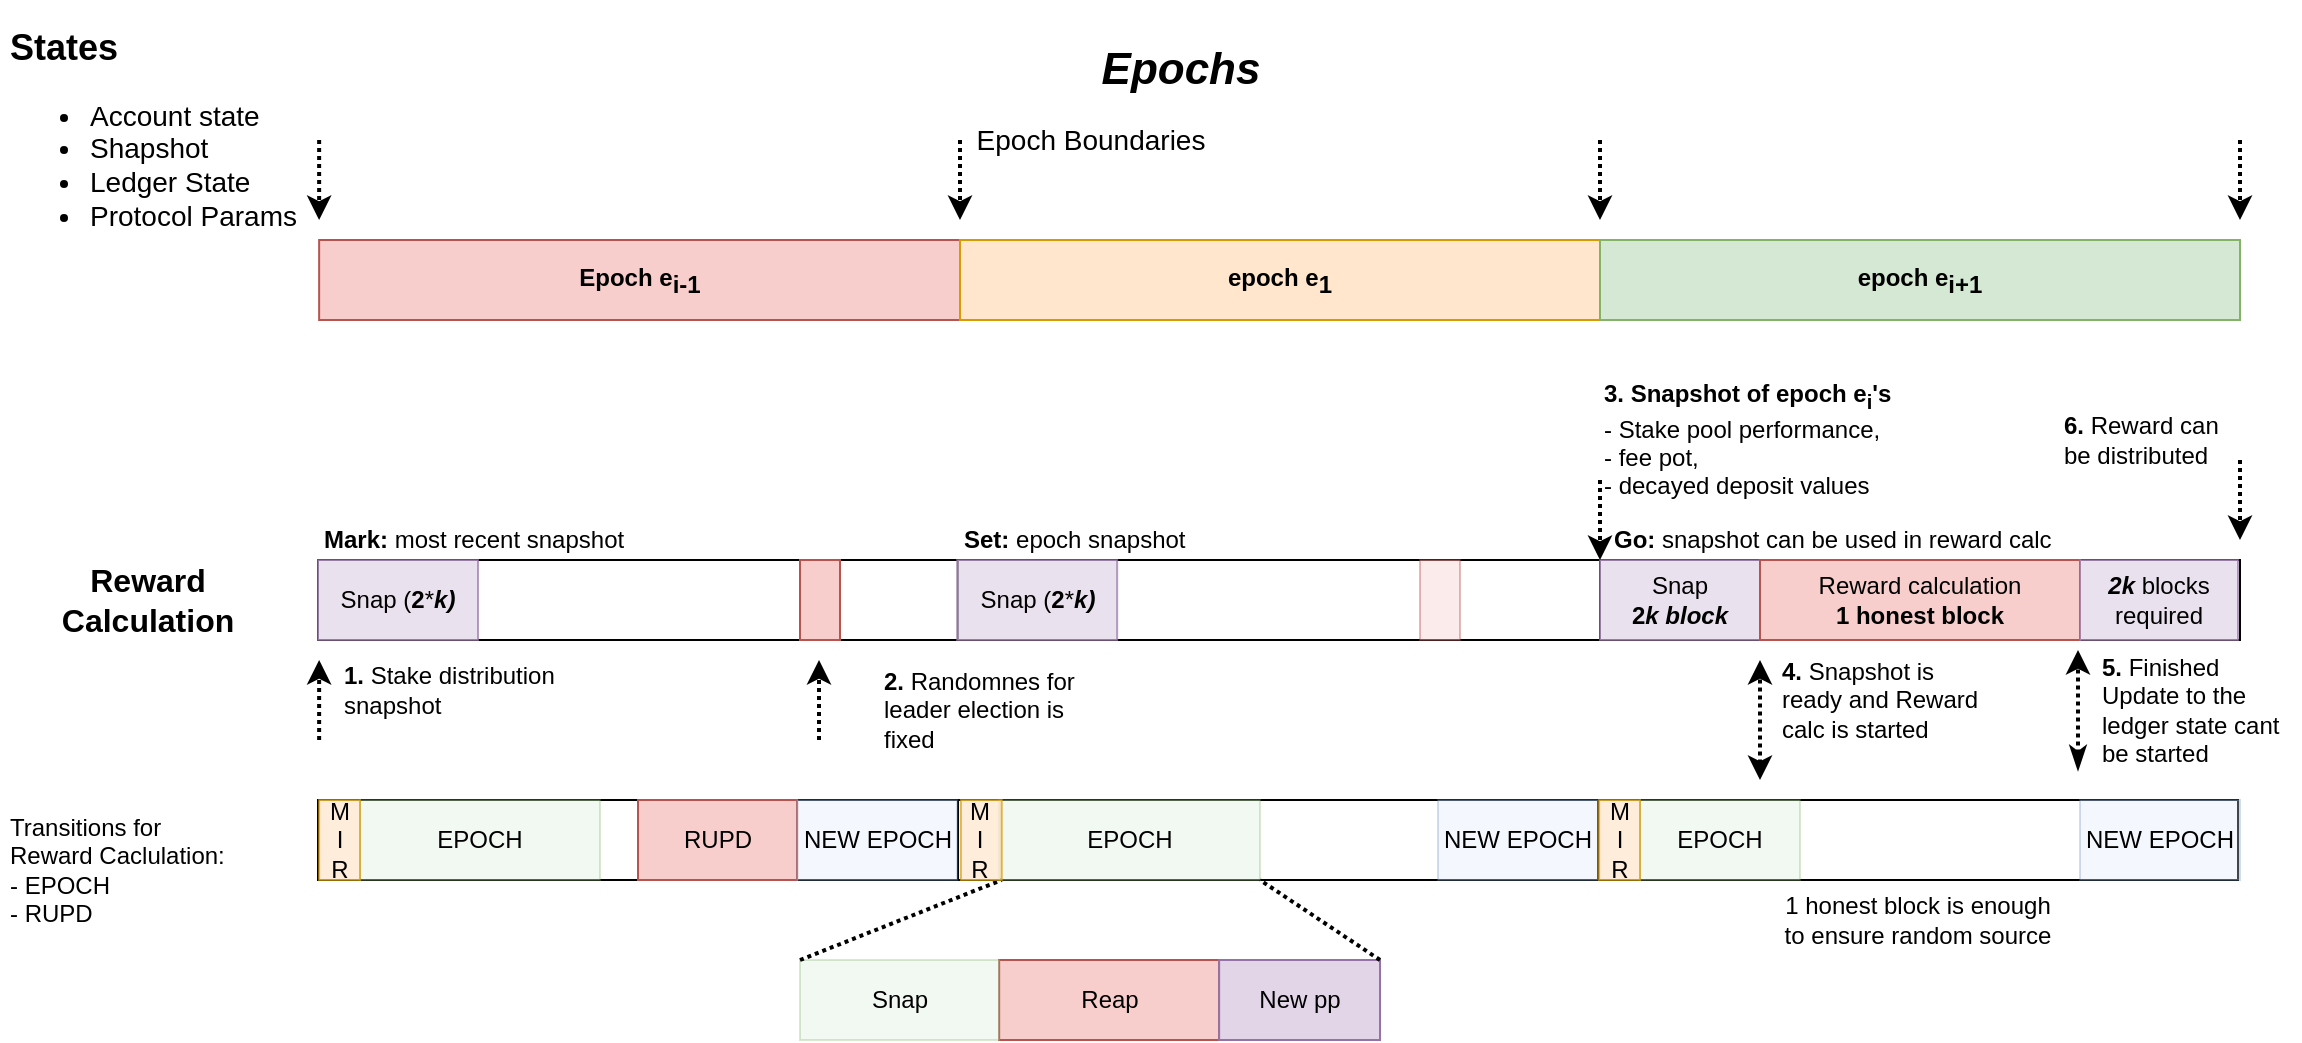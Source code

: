 <mxfile version="13.2.4" type="github">
  <diagram id="DhZqUfJ76sKSV6iJou7Q" name="Page-1">
    <mxGraphModel dx="1181" dy="660" grid="1" gridSize="10" guides="1" tooltips="1" connect="1" arrows="1" fold="1" page="1" pageScale="1" pageWidth="1169" pageHeight="827" math="0" shadow="0">
      <root>
        <mxCell id="0" />
        <mxCell id="1" parent="0" />
        <mxCell id="9JOyqpBVN2uxr1GvDzql-64" value="" style="rounded=0;whiteSpace=wrap;html=1;" vertex="1" parent="1">
          <mxGeometry x="799" y="400" width="320" height="40" as="geometry" />
        </mxCell>
        <mxCell id="9JOyqpBVN2uxr1GvDzql-66" value="" style="rounded=0;whiteSpace=wrap;html=1;" vertex="1" parent="1">
          <mxGeometry x="159" y="400" width="320" height="40" as="geometry" />
        </mxCell>
        <mxCell id="9JOyqpBVN2uxr1GvDzql-68" value="" style="rounded=0;whiteSpace=wrap;html=1;" vertex="1" parent="1">
          <mxGeometry x="479" y="400" width="320" height="40" as="geometry" />
        </mxCell>
        <mxCell id="9JOyqpBVN2uxr1GvDzql-1" value="&lt;span style=&quot;font-weight: 700&quot;&gt;Epoch e&lt;/span&gt;&lt;sub style=&quot;font-weight: 700 ; font-size: 12px&quot;&gt;i-1&lt;/sub&gt;" style="rounded=0;whiteSpace=wrap;html=1;fillColor=#f8cecc;strokeColor=#b85450;" vertex="1" parent="1">
          <mxGeometry x="159.57" y="120" width="320.43" height="40" as="geometry" />
        </mxCell>
        <mxCell id="9JOyqpBVN2uxr1GvDzql-2" value="&lt;span style=&quot;font-weight: 700&quot;&gt;epoch e&lt;/span&gt;&lt;sub style=&quot;font-weight: 700 ; font-size: 12px&quot;&gt;1&lt;/sub&gt;" style="rounded=0;whiteSpace=wrap;html=1;fillColor=#ffe6cc;strokeColor=#d79b00;" vertex="1" parent="1">
          <mxGeometry x="480" y="120" width="320" height="40" as="geometry" />
        </mxCell>
        <mxCell id="9JOyqpBVN2uxr1GvDzql-4" value="&lt;span style=&quot;font-weight: 700&quot;&gt;epoch e&lt;/span&gt;&lt;sub style=&quot;font-weight: 700 ; font-size: 12px&quot;&gt;i+1&lt;/sub&gt;" style="rounded=0;whiteSpace=wrap;html=1;fillColor=#d5e8d4;strokeColor=#82b366;" vertex="1" parent="1">
          <mxGeometry x="800" y="120" width="320" height="40" as="geometry" />
        </mxCell>
        <mxCell id="9JOyqpBVN2uxr1GvDzql-5" value="Epochs" style="text;html=1;align=center;verticalAlign=middle;resizable=0;points=[];autosize=1;fontSize=22;fontStyle=3" vertex="1" parent="1">
          <mxGeometry x="545" y="20" width="90" height="30" as="geometry" />
        </mxCell>
        <mxCell id="9JOyqpBVN2uxr1GvDzql-10" value="" style="rounded=0;whiteSpace=wrap;html=1;" vertex="1" parent="1">
          <mxGeometry x="800" y="280" width="320" height="40" as="geometry" />
        </mxCell>
        <mxCell id="9JOyqpBVN2uxr1GvDzql-11" value="" style="endArrow=classic;html=1;fontSize=17;strokeWidth=2;dashed=1;dashPattern=1 1;" edge="1" parent="1">
          <mxGeometry width="50" height="50" relative="1" as="geometry">
            <mxPoint x="159.57" y="70" as="sourcePoint" />
            <mxPoint x="159.57" y="110" as="targetPoint" />
          </mxGeometry>
        </mxCell>
        <mxCell id="9JOyqpBVN2uxr1GvDzql-15" value="Epoch Boundaries" style="text;html=1;align=center;verticalAlign=middle;resizable=0;points=[];autosize=1;fontSize=14;" vertex="1" parent="1">
          <mxGeometry x="480" y="60" width="130" height="20" as="geometry" />
        </mxCell>
        <mxCell id="9JOyqpBVN2uxr1GvDzql-42" value="Reap" style="rounded=0;whiteSpace=wrap;html=1;fillColor=#f8cecc;strokeColor=#b85450;" vertex="1" parent="1">
          <mxGeometry x="499.57" y="480" width="110" height="40" as="geometry" />
        </mxCell>
        <mxCell id="9JOyqpBVN2uxr1GvDzql-47" value="" style="endArrow=classic;html=1;fontSize=17;strokeWidth=2;dashed=1;dashPattern=1 1;" edge="1" parent="1">
          <mxGeometry width="50" height="50" relative="1" as="geometry">
            <mxPoint x="480" y="70" as="sourcePoint" />
            <mxPoint x="480" y="110" as="targetPoint" />
          </mxGeometry>
        </mxCell>
        <mxCell id="9JOyqpBVN2uxr1GvDzql-48" value="" style="endArrow=classic;html=1;fontSize=17;strokeWidth=2;dashed=1;dashPattern=1 1;" edge="1" parent="1">
          <mxGeometry width="50" height="50" relative="1" as="geometry">
            <mxPoint x="1120" y="70" as="sourcePoint" />
            <mxPoint x="1120" y="110" as="targetPoint" />
          </mxGeometry>
        </mxCell>
        <mxCell id="9JOyqpBVN2uxr1GvDzql-49" value="" style="endArrow=classic;html=1;fontSize=17;strokeWidth=2;dashed=1;dashPattern=1 1;" edge="1" parent="1">
          <mxGeometry width="50" height="50" relative="1" as="geometry">
            <mxPoint x="800" y="70" as="sourcePoint" />
            <mxPoint x="800" y="110" as="targetPoint" />
          </mxGeometry>
        </mxCell>
        <mxCell id="9JOyqpBVN2uxr1GvDzql-50" value="Snap" style="rounded=0;whiteSpace=wrap;html=1;fillColor=#d5e8d4;strokeColor=#82b366;opacity=30;" vertex="1" parent="1">
          <mxGeometry x="400" y="480" width="99.57" height="40" as="geometry" />
        </mxCell>
        <mxCell id="9JOyqpBVN2uxr1GvDzql-60" value="" style="rounded=0;whiteSpace=wrap;html=1;" vertex="1" parent="1">
          <mxGeometry x="159" y="280" width="320" height="40" as="geometry" />
        </mxCell>
        <mxCell id="9JOyqpBVN2uxr1GvDzql-61" value="Snap (&lt;b&gt;2&lt;/b&gt;*&lt;b&gt;&lt;i&gt;k)&lt;/i&gt;&lt;/b&gt;" style="rounded=0;whiteSpace=wrap;html=1;fillColor=#e1d5e7;strokeColor=#9673a6;opacity=70;" vertex="1" parent="1">
          <mxGeometry x="159" y="280" width="80" height="40" as="geometry" />
        </mxCell>
        <mxCell id="9JOyqpBVN2uxr1GvDzql-62" value="" style="rounded=0;whiteSpace=wrap;html=1;" vertex="1" parent="1">
          <mxGeometry x="479" y="280" width="321" height="40" as="geometry" />
        </mxCell>
        <mxCell id="9JOyqpBVN2uxr1GvDzql-83" value="New pp" style="rounded=0;whiteSpace=wrap;html=1;fillColor=#e1d5e7;strokeColor=#9673a6;" vertex="1" parent="1">
          <mxGeometry x="609.57" y="480" width="80.43" height="40" as="geometry" />
        </mxCell>
        <mxCell id="9JOyqpBVN2uxr1GvDzql-85" value="&lt;p style=&quot;line-height: 90%&quot;&gt;&lt;/p&gt;&lt;h1 style=&quot;font-size: 18px&quot;&gt;States&lt;/h1&gt;&lt;p&gt;&lt;/p&gt;&lt;ul&gt;&lt;li&gt;Account state&lt;/li&gt;&lt;li&gt;Shapshot&lt;/li&gt;&lt;li&gt;Ledger State&lt;/li&gt;&lt;li&gt;Protocol Params&lt;/li&gt;&lt;/ul&gt;&lt;p&gt;&lt;/p&gt;&lt;p&gt;&lt;/p&gt;" style="text;html=1;strokeColor=none;fillColor=none;spacing=5;spacingTop=-20;whiteSpace=wrap;overflow=hidden;rounded=0;fontSize=14;opacity=30;align=left;" vertex="1" parent="1">
          <mxGeometry y="10" width="170" height="110" as="geometry" />
        </mxCell>
        <mxCell id="9JOyqpBVN2uxr1GvDzql-32" value="" style="rounded=0;whiteSpace=wrap;html=1;fillColor=#f8cecc;strokeColor=#b85450;" vertex="1" parent="1">
          <mxGeometry x="400" y="280" width="20" height="40" as="geometry" />
        </mxCell>
        <mxCell id="9JOyqpBVN2uxr1GvDzql-91" value="" style="endArrow=classic;html=1;fontSize=17;strokeWidth=2;dashed=1;dashPattern=1 1;" edge="1" parent="1">
          <mxGeometry width="50" height="50" relative="1" as="geometry">
            <mxPoint x="159.57" y="370" as="sourcePoint" />
            <mxPoint x="159.57" y="330" as="targetPoint" />
          </mxGeometry>
        </mxCell>
        <mxCell id="9JOyqpBVN2uxr1GvDzql-93" value="&lt;b&gt;1. &lt;/b&gt;Stake distribution snapshot" style="text;html=1;strokeColor=none;fillColor=none;align=left;verticalAlign=middle;whiteSpace=wrap;rounded=0;fontSize=12;opacity=30;" vertex="1" parent="1">
          <mxGeometry x="170" y="320" width="110" height="50" as="geometry" />
        </mxCell>
        <mxCell id="9JOyqpBVN2uxr1GvDzql-94" value="" style="endArrow=classic;html=1;fontSize=17;strokeWidth=2;dashed=1;dashPattern=1 1;" edge="1" parent="1">
          <mxGeometry width="50" height="50" relative="1" as="geometry">
            <mxPoint x="409.5" y="370" as="sourcePoint" />
            <mxPoint x="409.5" y="330" as="targetPoint" />
          </mxGeometry>
        </mxCell>
        <mxCell id="9JOyqpBVN2uxr1GvDzql-96" value="&lt;b&gt;2. &lt;/b&gt;Randomnes for leader election is fixed" style="text;html=1;strokeColor=none;fillColor=none;align=left;verticalAlign=middle;whiteSpace=wrap;rounded=0;fontSize=12;opacity=30;" vertex="1" parent="1">
          <mxGeometry x="440" y="335" width="100.43" height="40" as="geometry" />
        </mxCell>
        <mxCell id="9JOyqpBVN2uxr1GvDzql-97" value="Snap &lt;br&gt;&lt;b&gt;2&lt;/b&gt;&lt;b&gt;&lt;i&gt;k block&lt;/i&gt;&lt;/b&gt;" style="rounded=0;whiteSpace=wrap;html=1;fillColor=#e1d5e7;strokeColor=#9673a6;opacity=70;" vertex="1" parent="1">
          <mxGeometry x="800" y="280" width="80" height="40" as="geometry" />
        </mxCell>
        <mxCell id="9JOyqpBVN2uxr1GvDzql-98" value="" style="endArrow=classic;html=1;fontSize=17;strokeWidth=2;dashed=1;dashPattern=1 1;" edge="1" parent="1">
          <mxGeometry width="50" height="50" relative="1" as="geometry">
            <mxPoint x="800" y="240" as="sourcePoint" />
            <mxPoint x="800" y="280" as="targetPoint" />
          </mxGeometry>
        </mxCell>
        <mxCell id="9JOyqpBVN2uxr1GvDzql-99" value="&lt;b&gt;3. Snapshot of epoch e&lt;sub&gt;i&lt;/sub&gt;&#39;s&lt;br&gt;&lt;/b&gt;- Stake pool performance,&lt;br&gt;- fee pot,&lt;br&gt;- decayed deposit values" style="text;html=1;strokeColor=none;fillColor=none;align=left;verticalAlign=middle;whiteSpace=wrap;rounded=0;fontSize=12;opacity=30;" vertex="1" parent="1">
          <mxGeometry x="800" y="195" width="186.21" height="50" as="geometry" />
        </mxCell>
        <mxCell id="9JOyqpBVN2uxr1GvDzql-100" value="Reward Calculation" style="text;html=1;strokeColor=none;fillColor=none;align=center;verticalAlign=middle;whiteSpace=wrap;rounded=0;fontSize=16;opacity=30;fontStyle=1" vertex="1" parent="1">
          <mxGeometry x="39" y="290" width="70" height="20" as="geometry" />
        </mxCell>
        <mxCell id="9JOyqpBVN2uxr1GvDzql-101" value="Reward calculation&lt;br&gt;&lt;b&gt;1 honest block&lt;/b&gt;" style="rounded=0;whiteSpace=wrap;html=1;fillColor=#f8cecc;strokeColor=#b85450;" vertex="1" parent="1">
          <mxGeometry x="880" y="280" width="160" height="40" as="geometry" />
        </mxCell>
        <mxCell id="9JOyqpBVN2uxr1GvDzql-102" value="" style="endArrow=classic;html=1;fontSize=17;strokeWidth=2;dashed=1;dashPattern=1 1;startArrow=classic;startFill=1;" edge="1" parent="1">
          <mxGeometry width="50" height="50" relative="1" as="geometry">
            <mxPoint x="880" y="390" as="sourcePoint" />
            <mxPoint x="880" y="330" as="targetPoint" />
          </mxGeometry>
        </mxCell>
        <mxCell id="9JOyqpBVN2uxr1GvDzql-103" value="" style="endArrow=classic;html=1;fontSize=17;strokeWidth=2;dashed=1;dashPattern=1 1;startArrow=classicThin;startFill=1;" edge="1" parent="1">
          <mxGeometry width="50" height="50" relative="1" as="geometry">
            <mxPoint x="1039" y="385" as="sourcePoint" />
            <mxPoint x="1039" y="325" as="targetPoint" />
          </mxGeometry>
        </mxCell>
        <mxCell id="9JOyqpBVN2uxr1GvDzql-104" value="&lt;b&gt;4.&lt;/b&gt; Snapshot is ready and&amp;nbsp;Reward calc is started" style="text;html=1;strokeColor=none;fillColor=none;align=left;verticalAlign=middle;whiteSpace=wrap;rounded=0;fontSize=12;opacity=30;" vertex="1" parent="1">
          <mxGeometry x="888.57" y="325" width="110" height="50" as="geometry" />
        </mxCell>
        <mxCell id="9JOyqpBVN2uxr1GvDzql-105" value="&lt;b&gt;5. &lt;/b&gt;Finished&lt;br&gt;Update to the ledger state cant be started" style="text;html=1;strokeColor=none;fillColor=none;align=left;verticalAlign=middle;whiteSpace=wrap;rounded=0;fontSize=12;opacity=30;" vertex="1" parent="1">
          <mxGeometry x="1049" y="335" width="101" height="40" as="geometry" />
        </mxCell>
        <mxCell id="9JOyqpBVN2uxr1GvDzql-106" value="" style="endArrow=classic;html=1;fontSize=17;strokeWidth=2;dashed=1;dashPattern=1 1;" edge="1" parent="1">
          <mxGeometry width="50" height="50" relative="1" as="geometry">
            <mxPoint x="1120" y="230" as="sourcePoint" />
            <mxPoint x="1120" y="270" as="targetPoint" />
          </mxGeometry>
        </mxCell>
        <mxCell id="9JOyqpBVN2uxr1GvDzql-108" value="&lt;b&gt;6. &lt;/b&gt;Reward can be distributed" style="text;html=1;strokeColor=none;fillColor=none;align=left;verticalAlign=middle;whiteSpace=wrap;rounded=0;fontSize=12;opacity=30;" vertex="1" parent="1">
          <mxGeometry x="1030" y="200" width="80" height="40" as="geometry" />
        </mxCell>
        <mxCell id="9JOyqpBVN2uxr1GvDzql-111" value="Snap (&lt;b&gt;2&lt;/b&gt;*&lt;b&gt;&lt;i&gt;k)&lt;/i&gt;&lt;/b&gt;" style="rounded=0;whiteSpace=wrap;html=1;fillColor=#e1d5e7;strokeColor=#9673a6;opacity=70;" vertex="1" parent="1">
          <mxGeometry x="478.57" y="280" width="80" height="40" as="geometry" />
        </mxCell>
        <mxCell id="9JOyqpBVN2uxr1GvDzql-114" value="" style="rounded=0;whiteSpace=wrap;html=1;fillColor=#f8cecc;strokeColor=#b85450;opacity=40;" vertex="1" parent="1">
          <mxGeometry x="710.0" y="280" width="20" height="40" as="geometry" />
        </mxCell>
        <mxCell id="9JOyqpBVN2uxr1GvDzql-118" value="&lt;b&gt;Mark:&lt;/b&gt; most recent snapshot" style="text;html=1;strokeColor=none;fillColor=none;align=left;verticalAlign=middle;whiteSpace=wrap;rounded=0;fontSize=12;opacity=40;" vertex="1" parent="1">
          <mxGeometry x="159.57" y="260" width="161" height="20" as="geometry" />
        </mxCell>
        <mxCell id="9JOyqpBVN2uxr1GvDzql-119" value="&lt;b&gt;Go:&lt;/b&gt;&amp;nbsp;snapshot can be used in reward calc" style="text;html=1;strokeColor=none;fillColor=none;align=left;verticalAlign=middle;whiteSpace=wrap;rounded=0;fontSize=12;opacity=40;" vertex="1" parent="1">
          <mxGeometry x="804.5" y="260" width="235.5" height="20" as="geometry" />
        </mxCell>
        <mxCell id="9JOyqpBVN2uxr1GvDzql-120" value="&lt;b&gt;Set: &lt;/b&gt;epoch snapshot" style="text;html=1;strokeColor=none;fillColor=none;align=left;verticalAlign=middle;whiteSpace=wrap;rounded=0;fontSize=12;opacity=40;" vertex="1" parent="1">
          <mxGeometry x="480" y="260" width="161" height="20" as="geometry" />
        </mxCell>
        <mxCell id="9JOyqpBVN2uxr1GvDzql-121" value="Transitions for &lt;br&gt;Reward Caclulation:&lt;br&gt;- EPOCH&lt;br&gt;&lt;div&gt;&lt;span&gt;- RUPD&lt;/span&gt;&lt;/div&gt;" style="text;html=1;strokeColor=none;fillColor=none;align=left;verticalAlign=middle;whiteSpace=wrap;rounded=0;fontSize=12;opacity=40;" vertex="1" parent="1">
          <mxGeometry x="3.07" y="400" width="141.86" height="70" as="geometry" />
        </mxCell>
        <mxCell id="9JOyqpBVN2uxr1GvDzql-122" value="EPOCH" style="rounded=0;whiteSpace=wrap;html=1;fillColor=#d5e8d4;strokeColor=#82b366;opacity=30;" vertex="1" parent="1">
          <mxGeometry x="499.57" y="400" width="130.43" height="40" as="geometry" />
        </mxCell>
        <mxCell id="9JOyqpBVN2uxr1GvDzql-123" value="EPOCH" style="rounded=0;whiteSpace=wrap;html=1;fillColor=#d5e8d4;strokeColor=#82b366;opacity=30;" vertex="1" parent="1">
          <mxGeometry x="820" y="400" width="80" height="40" as="geometry" />
        </mxCell>
        <mxCell id="9JOyqpBVN2uxr1GvDzql-124" value="EPOCH" style="rounded=0;whiteSpace=wrap;html=1;fillColor=#d5e8d4;strokeColor=#82b366;opacity=30;" vertex="1" parent="1">
          <mxGeometry x="180" y="400" width="120" height="40" as="geometry" />
        </mxCell>
        <mxCell id="9JOyqpBVN2uxr1GvDzql-127" value="RUPD" style="rounded=0;whiteSpace=wrap;html=1;fillColor=#f8cecc;strokeColor=#b85450;" vertex="1" parent="1">
          <mxGeometry x="319" y="400" width="79.57" height="40" as="geometry" />
        </mxCell>
        <mxCell id="9JOyqpBVN2uxr1GvDzql-130" value="&lt;b&gt;&lt;i&gt;2k&lt;/i&gt;&lt;/b&gt; blocks required" style="rounded=0;whiteSpace=wrap;html=1;fillColor=#e1d5e7;strokeColor=#9673a6;opacity=70;" vertex="1" parent="1">
          <mxGeometry x="1040" y="280" width="79" height="40" as="geometry" />
        </mxCell>
        <mxCell id="9JOyqpBVN2uxr1GvDzql-133" value="1 honest block is enough to ensure random source" style="text;html=1;strokeColor=none;fillColor=none;align=center;verticalAlign=middle;whiteSpace=wrap;rounded=0;fontSize=12;opacity=40;" vertex="1" parent="1">
          <mxGeometry x="888.57" y="440" width="140" height="40" as="geometry" />
        </mxCell>
        <mxCell id="9JOyqpBVN2uxr1GvDzql-134" value="NEW EPOCH" style="rounded=0;whiteSpace=wrap;html=1;fillColor=#dae8fc;strokeColor=#6c8ebf;opacity=30;" vertex="1" parent="1">
          <mxGeometry x="398.57" y="400" width="80" height="40" as="geometry" />
        </mxCell>
        <mxCell id="9JOyqpBVN2uxr1GvDzql-135" value="NEW EPOCH" style="rounded=0;whiteSpace=wrap;html=1;fillColor=#dae8fc;strokeColor=#6c8ebf;opacity=30;" vertex="1" parent="1">
          <mxGeometry x="719" y="400" width="80" height="40" as="geometry" />
        </mxCell>
        <mxCell id="9JOyqpBVN2uxr1GvDzql-136" value="NEW EPOCH" style="rounded=0;whiteSpace=wrap;html=1;fillColor=#dae8fc;strokeColor=#6c8ebf;opacity=30;" vertex="1" parent="1">
          <mxGeometry x="1040" y="400" width="80" height="40" as="geometry" />
        </mxCell>
        <mxCell id="9JOyqpBVN2uxr1GvDzql-137" value="" style="endArrow=none;dashed=1;html=1;dashPattern=1 1;strokeWidth=2;fontSize=12;exitX=0;exitY=0;exitDx=0;exitDy=0;entryX=1;entryY=1;entryDx=0;entryDy=0;" edge="1" parent="1" source="9JOyqpBVN2uxr1GvDzql-50" target="9JOyqpBVN2uxr1GvDzql-140">
          <mxGeometry width="50" height="50" relative="1" as="geometry">
            <mxPoint x="430" y="490" as="sourcePoint" />
            <mxPoint x="480" y="440" as="targetPoint" />
          </mxGeometry>
        </mxCell>
        <mxCell id="9JOyqpBVN2uxr1GvDzql-139" value="" style="endArrow=none;dashed=1;html=1;dashPattern=1 1;strokeWidth=2;fontSize=12;exitX=0;exitY=0;exitDx=0;exitDy=0;entryX=1;entryY=1;entryDx=0;entryDy=0;" edge="1" parent="1" target="9JOyqpBVN2uxr1GvDzql-122">
          <mxGeometry width="50" height="50" relative="1" as="geometry">
            <mxPoint x="690" y="480" as="sourcePoint" />
            <mxPoint x="770" y="440" as="targetPoint" />
          </mxGeometry>
        </mxCell>
        <mxCell id="9JOyqpBVN2uxr1GvDzql-140" value="M&lt;br&gt;I&lt;br&gt;R" style="rounded=0;whiteSpace=wrap;html=1;fillColor=#ffe6cc;strokeColor=#d79b00;opacity=70;" vertex="1" parent="1">
          <mxGeometry x="480.43" y="400" width="20.43" height="40" as="geometry" />
        </mxCell>
        <mxCell id="9JOyqpBVN2uxr1GvDzql-141" value="M&lt;br&gt;I&lt;br&gt;R" style="rounded=0;whiteSpace=wrap;html=1;fillColor=#ffe6cc;strokeColor=#d79b00;opacity=70;" vertex="1" parent="1">
          <mxGeometry x="799.57" y="400" width="20.43" height="40" as="geometry" />
        </mxCell>
        <mxCell id="9JOyqpBVN2uxr1GvDzql-142" value="M&lt;br&gt;I&lt;br&gt;R" style="rounded=0;whiteSpace=wrap;html=1;fillColor=#ffe6cc;strokeColor=#d79b00;opacity=70;" vertex="1" parent="1">
          <mxGeometry x="159.57" y="400" width="20.43" height="40" as="geometry" />
        </mxCell>
      </root>
    </mxGraphModel>
  </diagram>
</mxfile>
